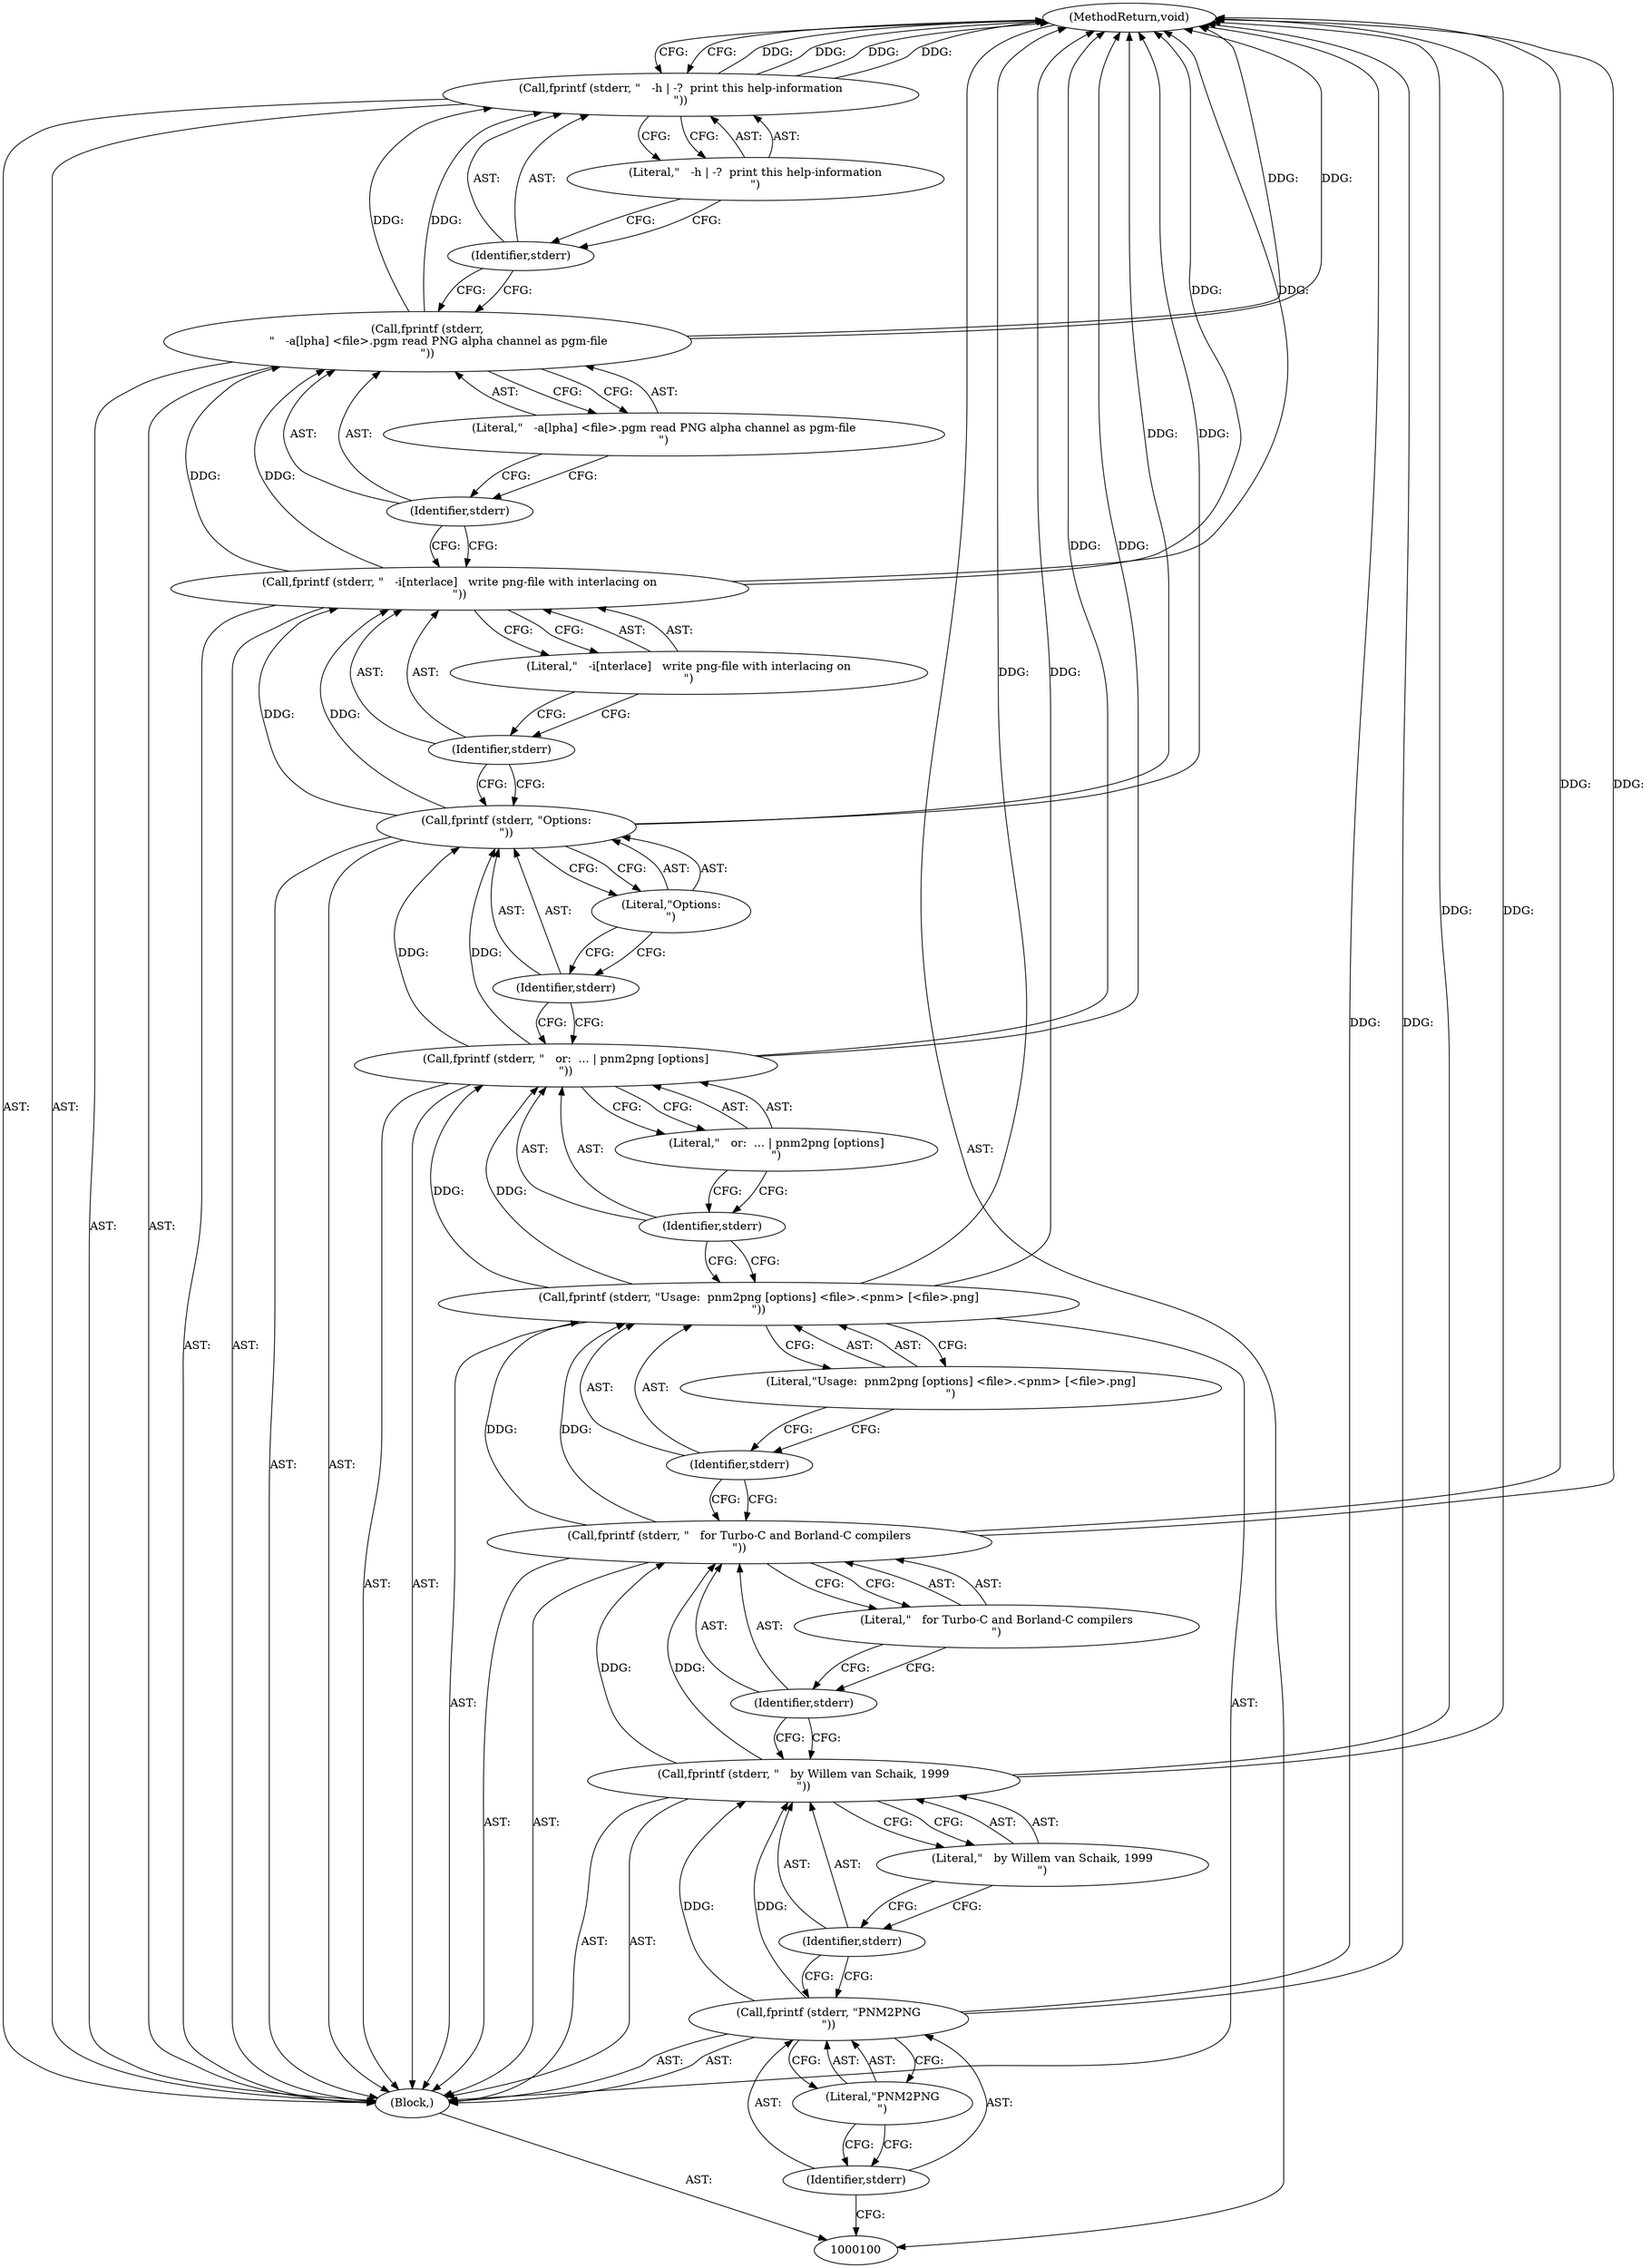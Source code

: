 digraph "0_Android_9d4853418ab2f754c2b63e091c29c5529b8b86ca_160" {
"1000129" [label="(MethodReturn,void)"];
"1000112" [label="(Identifier,stderr)"];
"1000113" [label="(Literal,\"Usage:  pnm2png [options] <file>.<pnm> [<file>.png]\n\")"];
"1000111" [label="(Call,fprintf (stderr, \"Usage:  pnm2png [options] <file>.<pnm> [<file>.png]\n\"))"];
"1000115" [label="(Identifier,stderr)"];
"1000116" [label="(Literal,\"   or:  ... | pnm2png [options]\n\")"];
"1000114" [label="(Call,fprintf (stderr, \"   or:  ... | pnm2png [options]\n\"))"];
"1000118" [label="(Identifier,stderr)"];
"1000119" [label="(Literal,\"Options:\n\")"];
"1000117" [label="(Call,fprintf (stderr, \"Options:\n\"))"];
"1000121" [label="(Identifier,stderr)"];
"1000122" [label="(Literal,\"   -i[nterlace]   write png-file with interlacing on\n\")"];
"1000120" [label="(Call,fprintf (stderr, \"   -i[nterlace]   write png-file with interlacing on\n\"))"];
"1000124" [label="(Identifier,stderr)"];
"1000123" [label="(Call,fprintf (stderr,\n      \"   -a[lpha] <file>.pgm read PNG alpha channel as pgm-file\n\"))"];
"1000125" [label="(Literal,\"   -a[lpha] <file>.pgm read PNG alpha channel as pgm-file\n\")"];
"1000127" [label="(Identifier,stderr)"];
"1000128" [label="(Literal,\"   -h | -?  print this help-information\n\")"];
"1000126" [label="(Call,fprintf (stderr, \"   -h | -?  print this help-information\n\"))"];
"1000101" [label="(Block,)"];
"1000103" [label="(Identifier,stderr)"];
"1000104" [label="(Literal,\"PNM2PNG\n\")"];
"1000102" [label="(Call,fprintf (stderr, \"PNM2PNG\n\"))"];
"1000106" [label="(Identifier,stderr)"];
"1000107" [label="(Literal,\"   by Willem van Schaik, 1999\n\")"];
"1000105" [label="(Call,fprintf (stderr, \"   by Willem van Schaik, 1999\n\"))"];
"1000109" [label="(Identifier,stderr)"];
"1000110" [label="(Literal,\"   for Turbo-C and Borland-C compilers\n\")"];
"1000108" [label="(Call,fprintf (stderr, \"   for Turbo-C and Borland-C compilers\n\"))"];
"1000129" -> "1000100"  [label="AST: "];
"1000129" -> "1000126"  [label="CFG: "];
"1000117" -> "1000129"  [label="DDG: "];
"1000126" -> "1000129"  [label="DDG: "];
"1000126" -> "1000129"  [label="DDG: "];
"1000108" -> "1000129"  [label="DDG: "];
"1000105" -> "1000129"  [label="DDG: "];
"1000114" -> "1000129"  [label="DDG: "];
"1000123" -> "1000129"  [label="DDG: "];
"1000102" -> "1000129"  [label="DDG: "];
"1000120" -> "1000129"  [label="DDG: "];
"1000111" -> "1000129"  [label="DDG: "];
"1000112" -> "1000111"  [label="AST: "];
"1000112" -> "1000108"  [label="CFG: "];
"1000113" -> "1000112"  [label="CFG: "];
"1000113" -> "1000111"  [label="AST: "];
"1000113" -> "1000112"  [label="CFG: "];
"1000111" -> "1000113"  [label="CFG: "];
"1000111" -> "1000101"  [label="AST: "];
"1000111" -> "1000113"  [label="CFG: "];
"1000112" -> "1000111"  [label="AST: "];
"1000113" -> "1000111"  [label="AST: "];
"1000115" -> "1000111"  [label="CFG: "];
"1000111" -> "1000129"  [label="DDG: "];
"1000108" -> "1000111"  [label="DDG: "];
"1000111" -> "1000114"  [label="DDG: "];
"1000115" -> "1000114"  [label="AST: "];
"1000115" -> "1000111"  [label="CFG: "];
"1000116" -> "1000115"  [label="CFG: "];
"1000116" -> "1000114"  [label="AST: "];
"1000116" -> "1000115"  [label="CFG: "];
"1000114" -> "1000116"  [label="CFG: "];
"1000114" -> "1000101"  [label="AST: "];
"1000114" -> "1000116"  [label="CFG: "];
"1000115" -> "1000114"  [label="AST: "];
"1000116" -> "1000114"  [label="AST: "];
"1000118" -> "1000114"  [label="CFG: "];
"1000114" -> "1000129"  [label="DDG: "];
"1000111" -> "1000114"  [label="DDG: "];
"1000114" -> "1000117"  [label="DDG: "];
"1000118" -> "1000117"  [label="AST: "];
"1000118" -> "1000114"  [label="CFG: "];
"1000119" -> "1000118"  [label="CFG: "];
"1000119" -> "1000117"  [label="AST: "];
"1000119" -> "1000118"  [label="CFG: "];
"1000117" -> "1000119"  [label="CFG: "];
"1000117" -> "1000101"  [label="AST: "];
"1000117" -> "1000119"  [label="CFG: "];
"1000118" -> "1000117"  [label="AST: "];
"1000119" -> "1000117"  [label="AST: "];
"1000121" -> "1000117"  [label="CFG: "];
"1000117" -> "1000129"  [label="DDG: "];
"1000114" -> "1000117"  [label="DDG: "];
"1000117" -> "1000120"  [label="DDG: "];
"1000121" -> "1000120"  [label="AST: "];
"1000121" -> "1000117"  [label="CFG: "];
"1000122" -> "1000121"  [label="CFG: "];
"1000122" -> "1000120"  [label="AST: "];
"1000122" -> "1000121"  [label="CFG: "];
"1000120" -> "1000122"  [label="CFG: "];
"1000120" -> "1000101"  [label="AST: "];
"1000120" -> "1000122"  [label="CFG: "];
"1000121" -> "1000120"  [label="AST: "];
"1000122" -> "1000120"  [label="AST: "];
"1000124" -> "1000120"  [label="CFG: "];
"1000120" -> "1000129"  [label="DDG: "];
"1000117" -> "1000120"  [label="DDG: "];
"1000120" -> "1000123"  [label="DDG: "];
"1000124" -> "1000123"  [label="AST: "];
"1000124" -> "1000120"  [label="CFG: "];
"1000125" -> "1000124"  [label="CFG: "];
"1000123" -> "1000101"  [label="AST: "];
"1000123" -> "1000125"  [label="CFG: "];
"1000124" -> "1000123"  [label="AST: "];
"1000125" -> "1000123"  [label="AST: "];
"1000127" -> "1000123"  [label="CFG: "];
"1000123" -> "1000129"  [label="DDG: "];
"1000120" -> "1000123"  [label="DDG: "];
"1000123" -> "1000126"  [label="DDG: "];
"1000125" -> "1000123"  [label="AST: "];
"1000125" -> "1000124"  [label="CFG: "];
"1000123" -> "1000125"  [label="CFG: "];
"1000127" -> "1000126"  [label="AST: "];
"1000127" -> "1000123"  [label="CFG: "];
"1000128" -> "1000127"  [label="CFG: "];
"1000128" -> "1000126"  [label="AST: "];
"1000128" -> "1000127"  [label="CFG: "];
"1000126" -> "1000128"  [label="CFG: "];
"1000126" -> "1000101"  [label="AST: "];
"1000126" -> "1000128"  [label="CFG: "];
"1000127" -> "1000126"  [label="AST: "];
"1000128" -> "1000126"  [label="AST: "];
"1000129" -> "1000126"  [label="CFG: "];
"1000126" -> "1000129"  [label="DDG: "];
"1000126" -> "1000129"  [label="DDG: "];
"1000123" -> "1000126"  [label="DDG: "];
"1000101" -> "1000100"  [label="AST: "];
"1000102" -> "1000101"  [label="AST: "];
"1000105" -> "1000101"  [label="AST: "];
"1000108" -> "1000101"  [label="AST: "];
"1000111" -> "1000101"  [label="AST: "];
"1000114" -> "1000101"  [label="AST: "];
"1000117" -> "1000101"  [label="AST: "];
"1000120" -> "1000101"  [label="AST: "];
"1000123" -> "1000101"  [label="AST: "];
"1000126" -> "1000101"  [label="AST: "];
"1000103" -> "1000102"  [label="AST: "];
"1000103" -> "1000100"  [label="CFG: "];
"1000104" -> "1000103"  [label="CFG: "];
"1000104" -> "1000102"  [label="AST: "];
"1000104" -> "1000103"  [label="CFG: "];
"1000102" -> "1000104"  [label="CFG: "];
"1000102" -> "1000101"  [label="AST: "];
"1000102" -> "1000104"  [label="CFG: "];
"1000103" -> "1000102"  [label="AST: "];
"1000104" -> "1000102"  [label="AST: "];
"1000106" -> "1000102"  [label="CFG: "];
"1000102" -> "1000129"  [label="DDG: "];
"1000102" -> "1000105"  [label="DDG: "];
"1000106" -> "1000105"  [label="AST: "];
"1000106" -> "1000102"  [label="CFG: "];
"1000107" -> "1000106"  [label="CFG: "];
"1000107" -> "1000105"  [label="AST: "];
"1000107" -> "1000106"  [label="CFG: "];
"1000105" -> "1000107"  [label="CFG: "];
"1000105" -> "1000101"  [label="AST: "];
"1000105" -> "1000107"  [label="CFG: "];
"1000106" -> "1000105"  [label="AST: "];
"1000107" -> "1000105"  [label="AST: "];
"1000109" -> "1000105"  [label="CFG: "];
"1000105" -> "1000129"  [label="DDG: "];
"1000102" -> "1000105"  [label="DDG: "];
"1000105" -> "1000108"  [label="DDG: "];
"1000109" -> "1000108"  [label="AST: "];
"1000109" -> "1000105"  [label="CFG: "];
"1000110" -> "1000109"  [label="CFG: "];
"1000110" -> "1000108"  [label="AST: "];
"1000110" -> "1000109"  [label="CFG: "];
"1000108" -> "1000110"  [label="CFG: "];
"1000108" -> "1000101"  [label="AST: "];
"1000108" -> "1000110"  [label="CFG: "];
"1000109" -> "1000108"  [label="AST: "];
"1000110" -> "1000108"  [label="AST: "];
"1000112" -> "1000108"  [label="CFG: "];
"1000108" -> "1000129"  [label="DDG: "];
"1000105" -> "1000108"  [label="DDG: "];
"1000108" -> "1000111"  [label="DDG: "];
}

